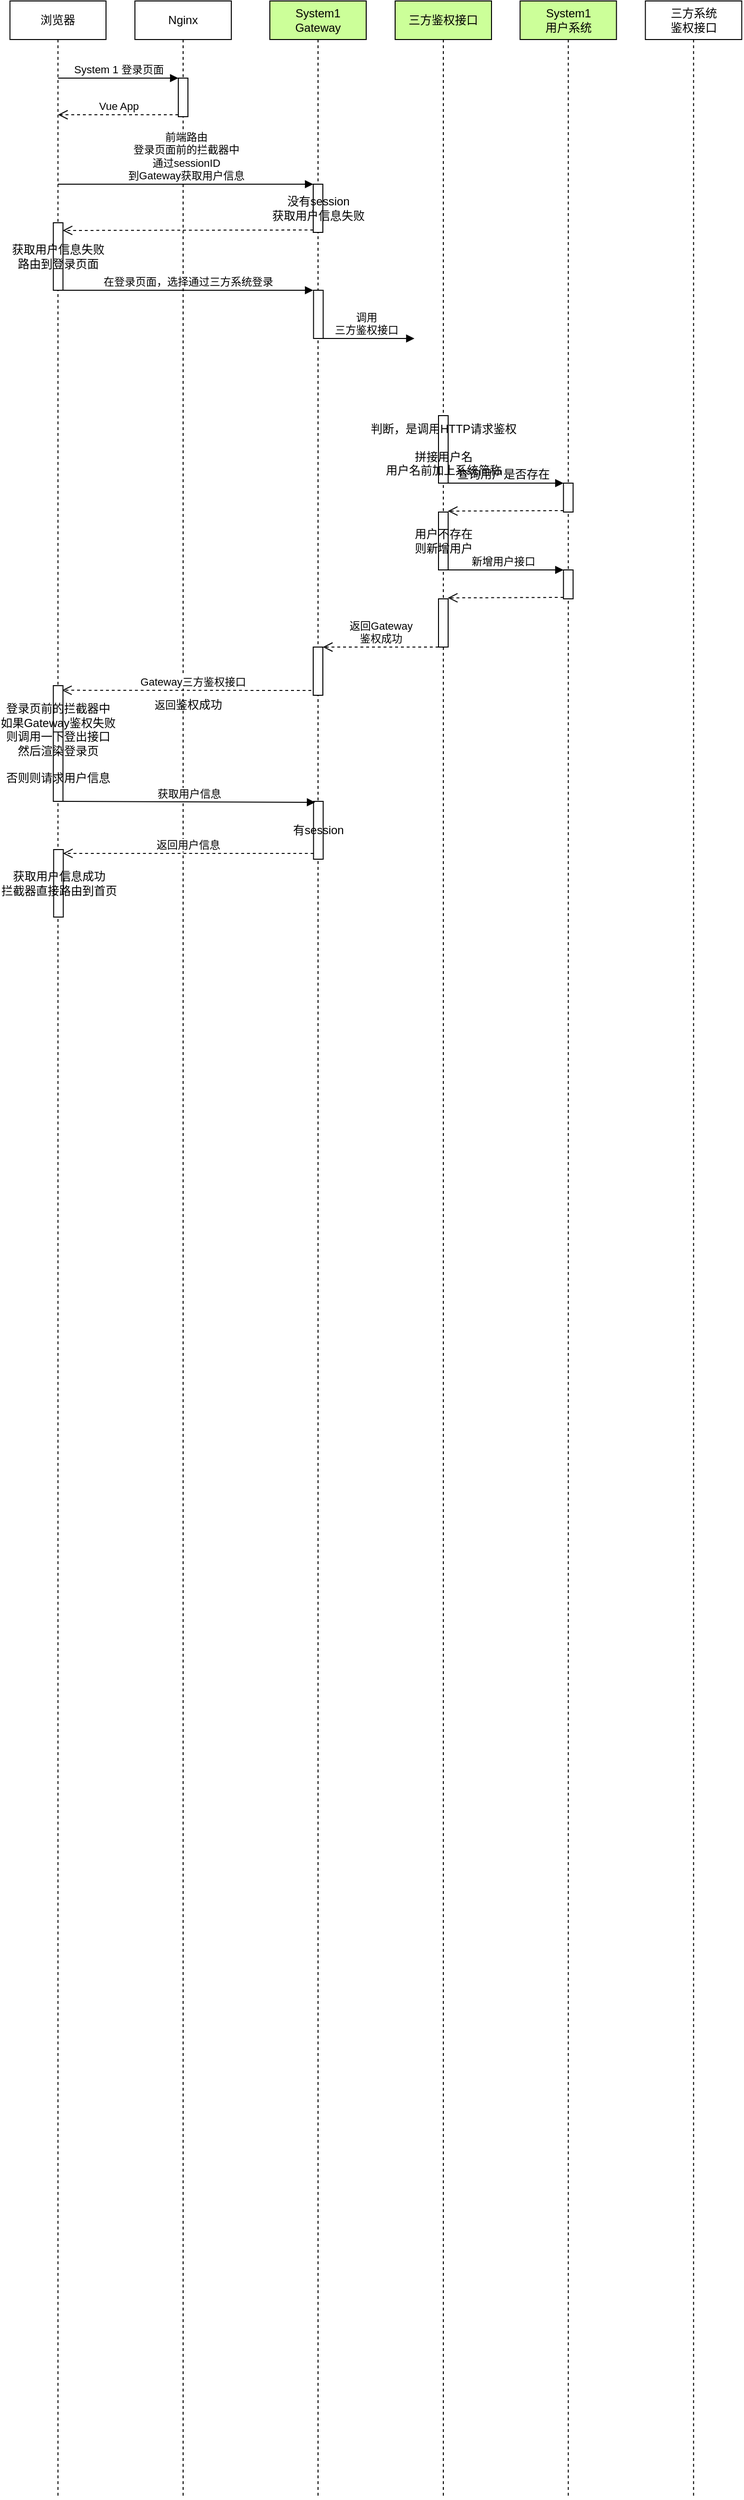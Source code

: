<mxfile version="14.4.8" type="github">
  <diagram id="dh1iSAnI9LNPIimuFHRk" name="第 1 页">
    <mxGraphModel dx="1422" dy="1903" grid="1" gridSize="10" guides="1" tooltips="1" connect="1" arrows="1" fold="1" page="1" pageScale="1" pageWidth="827" pageHeight="1169" math="0" shadow="0">
      <root>
        <mxCell id="0" />
        <mxCell id="1" parent="0" />
        <mxCell id="u6yMv0zxOhqang4DAun9-123" value="" style="html=1;verticalAlign=bottom;endArrow=open;dashed=1;endSize=8;exitX=0;exitY=0.95;" parent="1" source="u6yMv0zxOhqang4DAun9-121" edge="1">
          <mxGeometry relative="1" as="geometry">
            <mxPoint x="524.67" y="589" as="targetPoint" />
          </mxGeometry>
        </mxCell>
        <mxCell id="Or9v4SIIAj_S2g1zX2Sr-3" value="浏览器" style="shape=umlLifeline;perimeter=lifelinePerimeter;whiteSpace=wrap;html=1;container=0;collapsible=0;recursiveResize=0;outlineConnect=0;" parent="1" vertex="1">
          <mxGeometry x="70.33" y="-30" width="99.67" height="2590" as="geometry" />
        </mxCell>
        <mxCell id="Or9v4SIIAj_S2g1zX2Sr-7" value="Nginx" style="shape=umlLifeline;perimeter=lifelinePerimeter;whiteSpace=wrap;html=1;container=0;collapsible=0;recursiveResize=0;outlineConnect=0;" parent="1" vertex="1">
          <mxGeometry x="200" y="-30" width="100" height="2590" as="geometry" />
        </mxCell>
        <mxCell id="Or9v4SIIAj_S2g1zX2Sr-10" value="三方系统&lt;br&gt;鉴权接口" style="shape=umlLifeline;perimeter=lifelinePerimeter;whiteSpace=wrap;html=1;container=0;collapsible=0;recursiveResize=0;outlineConnect=0;" parent="1" vertex="1">
          <mxGeometry x="729.67" y="-30" width="100" height="2590" as="geometry" />
        </mxCell>
        <mxCell id="u6yMv0zxOhqang4DAun9-16" value="在登录页面，选择通过三方系统登录" style="html=1;verticalAlign=bottom;endArrow=block;" parent="1" edge="1">
          <mxGeometry relative="1" as="geometry">
            <mxPoint x="125" y="270" as="sourcePoint" />
            <mxPoint x="385" y="270" as="targetPoint" />
          </mxGeometry>
        </mxCell>
        <mxCell id="u6yMv0zxOhqang4DAun9-53" value="System1&lt;br&gt;Gateway" style="shape=umlLifeline;perimeter=lifelinePerimeter;whiteSpace=wrap;html=1;container=0;collapsible=0;recursiveResize=0;outlineConnect=0;fillColor=#CCFF99;" parent="1" vertex="1">
          <mxGeometry x="340" y="-30" width="100" height="2590" as="geometry" />
        </mxCell>
        <mxCell id="u6yMv0zxOhqang4DAun9-59" value="三方鉴权接口" style="shape=umlLifeline;perimeter=lifelinePerimeter;whiteSpace=wrap;html=1;container=0;collapsible=0;recursiveResize=0;outlineConnect=0;fillColor=#CCFF99;" parent="1" vertex="1">
          <mxGeometry x="470" y="-30" width="100" height="2590" as="geometry" />
        </mxCell>
        <mxCell id="u6yMv0zxOhqang4DAun9-90" value="调用&lt;br&gt;三方鉴权接口" style="html=1;verticalAlign=bottom;endArrow=block;" parent="1" edge="1">
          <mxGeometry relative="1" as="geometry">
            <mxPoint x="389.5" y="320" as="sourcePoint" />
            <mxPoint x="490" y="320" as="targetPoint" />
          </mxGeometry>
        </mxCell>
        <mxCell id="u6yMv0zxOhqang4DAun9-105" value="System1&lt;br&gt;用户系统" style="shape=umlLifeline;perimeter=lifelinePerimeter;whiteSpace=wrap;html=1;container=0;collapsible=0;recursiveResize=0;outlineConnect=0;fillColor=#CCFF99;" parent="1" vertex="1">
          <mxGeometry x="599.67" y="-30" width="100" height="2590" as="geometry" />
        </mxCell>
        <mxCell id="u6yMv0zxOhqang4DAun9-114" value="&lt;span style=&quot;font-size: 12px ; background-color: rgb(248 , 249 , 250)&quot;&gt;查询用户是否存在&lt;/span&gt;" style="html=1;verticalAlign=bottom;endArrow=block;entryX=0;entryY=0;" parent="1" target="u6yMv0zxOhqang4DAun9-113" edge="1">
          <mxGeometry relative="1" as="geometry">
            <mxPoint x="519.67" y="470" as="sourcePoint" />
          </mxGeometry>
        </mxCell>
        <mxCell id="u6yMv0zxOhqang4DAun9-122" value="新增用户接口" style="html=1;verticalAlign=bottom;endArrow=block;entryX=0;entryY=0;" parent="1" target="u6yMv0zxOhqang4DAun9-121" edge="1">
          <mxGeometry relative="1" as="geometry">
            <mxPoint x="519.67" y="560" as="sourcePoint" />
          </mxGeometry>
        </mxCell>
        <mxCell id="u6yMv0zxOhqang4DAun9-115" value="" style="html=1;verticalAlign=bottom;endArrow=open;dashed=1;endSize=8;exitX=0;exitY=0.95;" parent="1" source="u6yMv0zxOhqang4DAun9-113" edge="1">
          <mxGeometry relative="1" as="geometry">
            <mxPoint x="524.67" y="499" as="targetPoint" />
          </mxGeometry>
        </mxCell>
        <mxCell id="u6yMv0zxOhqang4DAun9-139" value="Gateway三方鉴权接口" style="html=1;verticalAlign=bottom;endArrow=open;dashed=1;endSize=8;exitX=1;exitY=0.9;exitDx=0;exitDy=0;exitPerimeter=0;entryX=0.9;entryY=0.04;entryDx=0;entryDy=0;entryPerimeter=0;" parent="1" source="u6yMv0zxOhqang4DAun9-137" target="tfi55ZKblpoJ1w2pQm7T-1" edge="1">
          <mxGeometry relative="1" as="geometry">
            <mxPoint x="610" y="678" as="targetPoint" />
            <mxPoint x="410" y="678" as="sourcePoint" />
          </mxGeometry>
        </mxCell>
        <mxCell id="u6yMv0zxOhqang4DAun9-143" value="&lt;span style=&quot;font-size: 11px ; background-color: rgb(255 , 255 , 255)&quot;&gt;返回&lt;/span&gt;鉴权成功" style="text;html=1;align=center;verticalAlign=middle;resizable=0;points=[];autosize=1;" parent="1" vertex="1">
          <mxGeometry x="210.33" y="690" width="90" height="20" as="geometry" />
        </mxCell>
        <mxCell id="u6yMv0zxOhqang4DAun9-89" value="判断，是调用HTTP请求鉴权&lt;br&gt;&lt;br&gt;拼接用户名&lt;br&gt;用户名前加上系统简称" style="html=1;points=[];perimeter=orthogonalPerimeter;fillColor=#FFFFFF;" parent="1" vertex="1">
          <mxGeometry x="515" y="400" width="10" height="70" as="geometry" />
        </mxCell>
        <mxCell id="u6yMv0zxOhqang4DAun9-116" value="用户不存在&lt;br&gt;则新增用户" style="html=1;points=[];perimeter=orthogonalPerimeter;fillColor=#FFFFFF;" parent="1" vertex="1">
          <mxGeometry x="515" y="500" width="10" height="60" as="geometry" />
        </mxCell>
        <mxCell id="u6yMv0zxOhqang4DAun9-134" value="" style="html=1;points=[];perimeter=orthogonalPerimeter;fillColor=#FFFFFF;" parent="1" vertex="1">
          <mxGeometry x="515" y="590" width="10" height="50" as="geometry" />
        </mxCell>
        <mxCell id="u6yMv0zxOhqang4DAun9-136" value="返回Gateway&lt;br&gt;鉴权成功" style="html=1;verticalAlign=bottom;endArrow=open;dashed=1;endSize=8;" parent="1" source="u6yMv0zxOhqang4DAun9-134" target="u6yMv0zxOhqang4DAun9-137" edge="1">
          <mxGeometry x="700" y="-520" as="geometry">
            <mxPoint x="420" y="647" as="targetPoint" />
            <mxPoint x="690" y="647" as="sourcePoint" />
          </mxGeometry>
        </mxCell>
        <mxCell id="u6yMv0zxOhqang4DAun9-137" value="" style="html=1;points=[];perimeter=orthogonalPerimeter;fillColor=#FFFFFF;" parent="1" vertex="1">
          <mxGeometry x="385" y="640" width="10" height="50" as="geometry" />
        </mxCell>
        <mxCell id="u6yMv0zxOhqang4DAun9-113" value="" style="html=1;points=[];perimeter=orthogonalPerimeter;fillColor=#FFFFFF;" parent="1" vertex="1">
          <mxGeometry x="644.67" y="470" width="10" height="30" as="geometry" />
        </mxCell>
        <mxCell id="u6yMv0zxOhqang4DAun9-121" value="" style="html=1;points=[];perimeter=orthogonalPerimeter;fillColor=#FFFFFF;" parent="1" vertex="1">
          <mxGeometry x="644.67" y="560" width="10" height="30" as="geometry" />
        </mxCell>
        <mxCell id="8rMJmTV3KKsouPYQTct0-5" value="" style="html=1;points=[];perimeter=orthogonalPerimeter;" parent="1" vertex="1">
          <mxGeometry x="245" y="50" width="10" height="40" as="geometry" />
        </mxCell>
        <mxCell id="8rMJmTV3KKsouPYQTct0-6" value="System 1 登录页面" style="html=1;verticalAlign=bottom;endArrow=block;entryX=0;entryY=0;" parent="1" source="Or9v4SIIAj_S2g1zX2Sr-3" target="8rMJmTV3KKsouPYQTct0-5" edge="1">
          <mxGeometry relative="1" as="geometry">
            <mxPoint x="175" y="50" as="sourcePoint" />
          </mxGeometry>
        </mxCell>
        <mxCell id="8rMJmTV3KKsouPYQTct0-7" value="Vue App" style="html=1;verticalAlign=bottom;endArrow=open;dashed=1;endSize=8;exitX=0;exitY=0.95;" parent="1" source="8rMJmTV3KKsouPYQTct0-5" target="Or9v4SIIAj_S2g1zX2Sr-3" edge="1">
          <mxGeometry relative="1" as="geometry">
            <mxPoint x="175" y="126" as="targetPoint" />
          </mxGeometry>
        </mxCell>
        <mxCell id="8rMJmTV3KKsouPYQTct0-8" value="没有session&lt;br&gt;获取用户信息失败" style="html=1;points=[];perimeter=orthogonalPerimeter;" parent="1" vertex="1">
          <mxGeometry x="385" y="160" width="10" height="50" as="geometry" />
        </mxCell>
        <mxCell id="8rMJmTV3KKsouPYQTct0-9" value="前端路由&lt;br&gt;登录页面前的拦截器中&lt;br&gt;通过sessionID&lt;br&gt;到Gateway获取用户信息" style="html=1;verticalAlign=bottom;endArrow=block;entryX=0;entryY=0;" parent="1" source="Or9v4SIIAj_S2g1zX2Sr-3" target="8rMJmTV3KKsouPYQTct0-8" edge="1">
          <mxGeometry relative="1" as="geometry">
            <mxPoint x="665" y="90" as="sourcePoint" />
          </mxGeometry>
        </mxCell>
        <mxCell id="8rMJmTV3KKsouPYQTct0-10" value="" style="html=1;verticalAlign=bottom;endArrow=open;dashed=1;endSize=8;exitX=0;exitY=0.95;" parent="1" source="8rMJmTV3KKsouPYQTct0-8" edge="1">
          <mxGeometry relative="1" as="geometry">
            <mxPoint x="125" y="208" as="targetPoint" />
          </mxGeometry>
        </mxCell>
        <mxCell id="8rMJmTV3KKsouPYQTct0-11" value="获取用户信息失败&lt;br&gt;路由到登录页面" style="html=1;points=[];perimeter=orthogonalPerimeter;" parent="1" vertex="1">
          <mxGeometry x="115.33" y="200" width="10" height="70" as="geometry" />
        </mxCell>
        <mxCell id="8rMJmTV3KKsouPYQTct0-25" value="有session" style="html=1;points=[];perimeter=orthogonalPerimeter;" parent="1" vertex="1">
          <mxGeometry x="385.33" y="800.0" width="10" height="60" as="geometry" />
        </mxCell>
        <mxCell id="8rMJmTV3KKsouPYQTct0-26" value="获取用户信息" style="html=1;verticalAlign=bottom;endArrow=block;entryX=0.167;entryY=0.017;entryDx=0;entryDy=0;entryPerimeter=0;exitX=1;exitY=1;exitDx=0;exitDy=0;exitPerimeter=0;" parent="1" source="tfi55ZKblpoJ1w2pQm7T-1" target="8rMJmTV3KKsouPYQTct0-25" edge="1">
          <mxGeometry relative="1" as="geometry">
            <mxPoint x="170.33" y="801.2" as="sourcePoint" />
            <mxPoint x="670.33" y="800.0" as="targetPoint" />
          </mxGeometry>
        </mxCell>
        <mxCell id="8rMJmTV3KKsouPYQTct0-27" value="返回用户信息" style="html=1;verticalAlign=bottom;endArrow=open;dashed=1;endSize=8;entryX=0.967;entryY=0.057;entryDx=0;entryDy=0;entryPerimeter=0;" parent="1" source="8rMJmTV3KKsouPYQTct0-25" target="8rMJmTV3KKsouPYQTct0-28" edge="1">
          <mxGeometry relative="1" as="geometry">
            <mxPoint x="160.33" y="853.0" as="targetPoint" />
            <mxPoint x="720.33" y="854.0" as="sourcePoint" />
          </mxGeometry>
        </mxCell>
        <mxCell id="8rMJmTV3KKsouPYQTct0-28" value="获取用户信息成功&lt;br&gt;拦截器直接路由到首页" style="html=1;points=[];perimeter=orthogonalPerimeter;" parent="1" vertex="1">
          <mxGeometry x="115.66" y="850.0" width="10" height="70" as="geometry" />
        </mxCell>
        <mxCell id="tfi55ZKblpoJ1w2pQm7T-1" value="登录页前的拦截器中&lt;br&gt;如果Gateway鉴权失败&lt;br&gt;则调用一下登出接口&lt;br&gt;然后渲染登录页&lt;br&gt;&lt;br&gt;否则则请求用户信息" style="html=1;points=[];perimeter=orthogonalPerimeter;" parent="1" vertex="1">
          <mxGeometry x="115.33" y="680" width="10" height="120" as="geometry" />
        </mxCell>
        <mxCell id="3CqKeIGA3ldGCkDwYFLd-6" value="" style="html=1;verticalAlign=bottom;endArrow=block;entryX=0;entryY=0;" parent="1" edge="1">
          <mxGeometry relative="1" as="geometry">
            <mxPoint x="525" y="340" as="sourcePoint" />
            <mxPoint x="525" y="340" as="targetPoint" />
          </mxGeometry>
        </mxCell>
        <mxCell id="5QezqIRn7u9YzMCtvwNX-16" value="" style="html=1;points=[];perimeter=orthogonalPerimeter;" parent="1" vertex="1">
          <mxGeometry x="385.33" y="270" width="10" height="50" as="geometry" />
        </mxCell>
      </root>
    </mxGraphModel>
  </diagram>
</mxfile>
